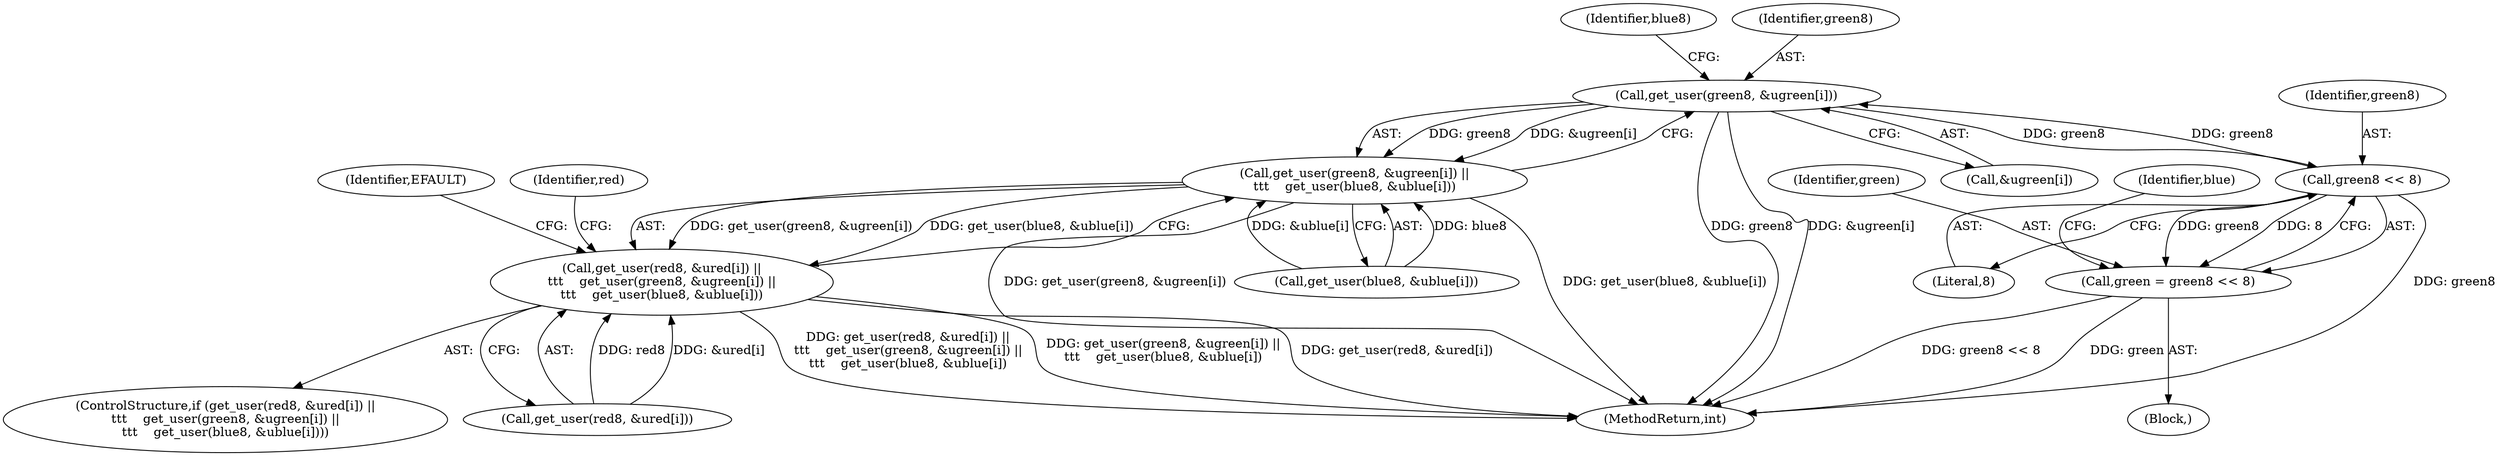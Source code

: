 digraph "0_linux_250c6c49e3b68756b14983c076183568636e2bde@array" {
"1000281" [label="(Call,get_user(green8, &ugreen[i]))"];
"1000303" [label="(Call,green8 << 8)"];
"1000281" [label="(Call,get_user(green8, &ugreen[i]))"];
"1000280" [label="(Call,get_user(green8, &ugreen[i]) ||\n\t\t\t    get_user(blue8, &ublue[i]))"];
"1000273" [label="(Call,get_user(red8, &ured[i]) ||\n\t\t\t    get_user(green8, &ugreen[i]) ||\n\t\t\t    get_user(blue8, &ublue[i]))"];
"1000301" [label="(Call,green = green8 << 8)"];
"1000281" [label="(Call,get_user(green8, &ugreen[i]))"];
"1000283" [label="(Call,&ugreen[i])"];
"1000295" [label="(Identifier,EFAULT)"];
"1000303" [label="(Call,green8 << 8)"];
"1000288" [label="(Identifier,blue8)"];
"1000287" [label="(Call,get_user(blue8, &ublue[i]))"];
"1000304" [label="(Identifier,green8)"];
"1000297" [label="(Identifier,red)"];
"1000302" [label="(Identifier,green)"];
"1000301" [label="(Call,green = green8 << 8)"];
"1000305" [label="(Literal,8)"];
"1000280" [label="(Call,get_user(green8, &ugreen[i]) ||\n\t\t\t    get_user(blue8, &ublue[i]))"];
"1000273" [label="(Call,get_user(red8, &ured[i]) ||\n\t\t\t    get_user(green8, &ugreen[i]) ||\n\t\t\t    get_user(blue8, &ublue[i]))"];
"1000307" [label="(Identifier,blue)"];
"1000476" [label="(MethodReturn,int)"];
"1000270" [label="(Block,)"];
"1000272" [label="(ControlStructure,if (get_user(red8, &ured[i]) ||\n\t\t\t    get_user(green8, &ugreen[i]) ||\n\t\t\t    get_user(blue8, &ublue[i])))"];
"1000282" [label="(Identifier,green8)"];
"1000274" [label="(Call,get_user(red8, &ured[i]))"];
"1000281" -> "1000280"  [label="AST: "];
"1000281" -> "1000283"  [label="CFG: "];
"1000282" -> "1000281"  [label="AST: "];
"1000283" -> "1000281"  [label="AST: "];
"1000288" -> "1000281"  [label="CFG: "];
"1000280" -> "1000281"  [label="CFG: "];
"1000281" -> "1000476"  [label="DDG: green8"];
"1000281" -> "1000476"  [label="DDG: &ugreen[i]"];
"1000281" -> "1000280"  [label="DDG: green8"];
"1000281" -> "1000280"  [label="DDG: &ugreen[i]"];
"1000303" -> "1000281"  [label="DDG: green8"];
"1000281" -> "1000303"  [label="DDG: green8"];
"1000303" -> "1000301"  [label="AST: "];
"1000303" -> "1000305"  [label="CFG: "];
"1000304" -> "1000303"  [label="AST: "];
"1000305" -> "1000303"  [label="AST: "];
"1000301" -> "1000303"  [label="CFG: "];
"1000303" -> "1000476"  [label="DDG: green8"];
"1000303" -> "1000301"  [label="DDG: green8"];
"1000303" -> "1000301"  [label="DDG: 8"];
"1000280" -> "1000273"  [label="AST: "];
"1000280" -> "1000287"  [label="CFG: "];
"1000287" -> "1000280"  [label="AST: "];
"1000273" -> "1000280"  [label="CFG: "];
"1000280" -> "1000476"  [label="DDG: get_user(blue8, &ublue[i])"];
"1000280" -> "1000476"  [label="DDG: get_user(green8, &ugreen[i])"];
"1000280" -> "1000273"  [label="DDG: get_user(green8, &ugreen[i])"];
"1000280" -> "1000273"  [label="DDG: get_user(blue8, &ublue[i])"];
"1000287" -> "1000280"  [label="DDG: blue8"];
"1000287" -> "1000280"  [label="DDG: &ublue[i]"];
"1000273" -> "1000272"  [label="AST: "];
"1000273" -> "1000274"  [label="CFG: "];
"1000274" -> "1000273"  [label="AST: "];
"1000295" -> "1000273"  [label="CFG: "];
"1000297" -> "1000273"  [label="CFG: "];
"1000273" -> "1000476"  [label="DDG: get_user(green8, &ugreen[i]) ||\n\t\t\t    get_user(blue8, &ublue[i])"];
"1000273" -> "1000476"  [label="DDG: get_user(red8, &ured[i])"];
"1000273" -> "1000476"  [label="DDG: get_user(red8, &ured[i]) ||\n\t\t\t    get_user(green8, &ugreen[i]) ||\n\t\t\t    get_user(blue8, &ublue[i])"];
"1000274" -> "1000273"  [label="DDG: red8"];
"1000274" -> "1000273"  [label="DDG: &ured[i]"];
"1000301" -> "1000270"  [label="AST: "];
"1000302" -> "1000301"  [label="AST: "];
"1000307" -> "1000301"  [label="CFG: "];
"1000301" -> "1000476"  [label="DDG: green8 << 8"];
"1000301" -> "1000476"  [label="DDG: green"];
}
